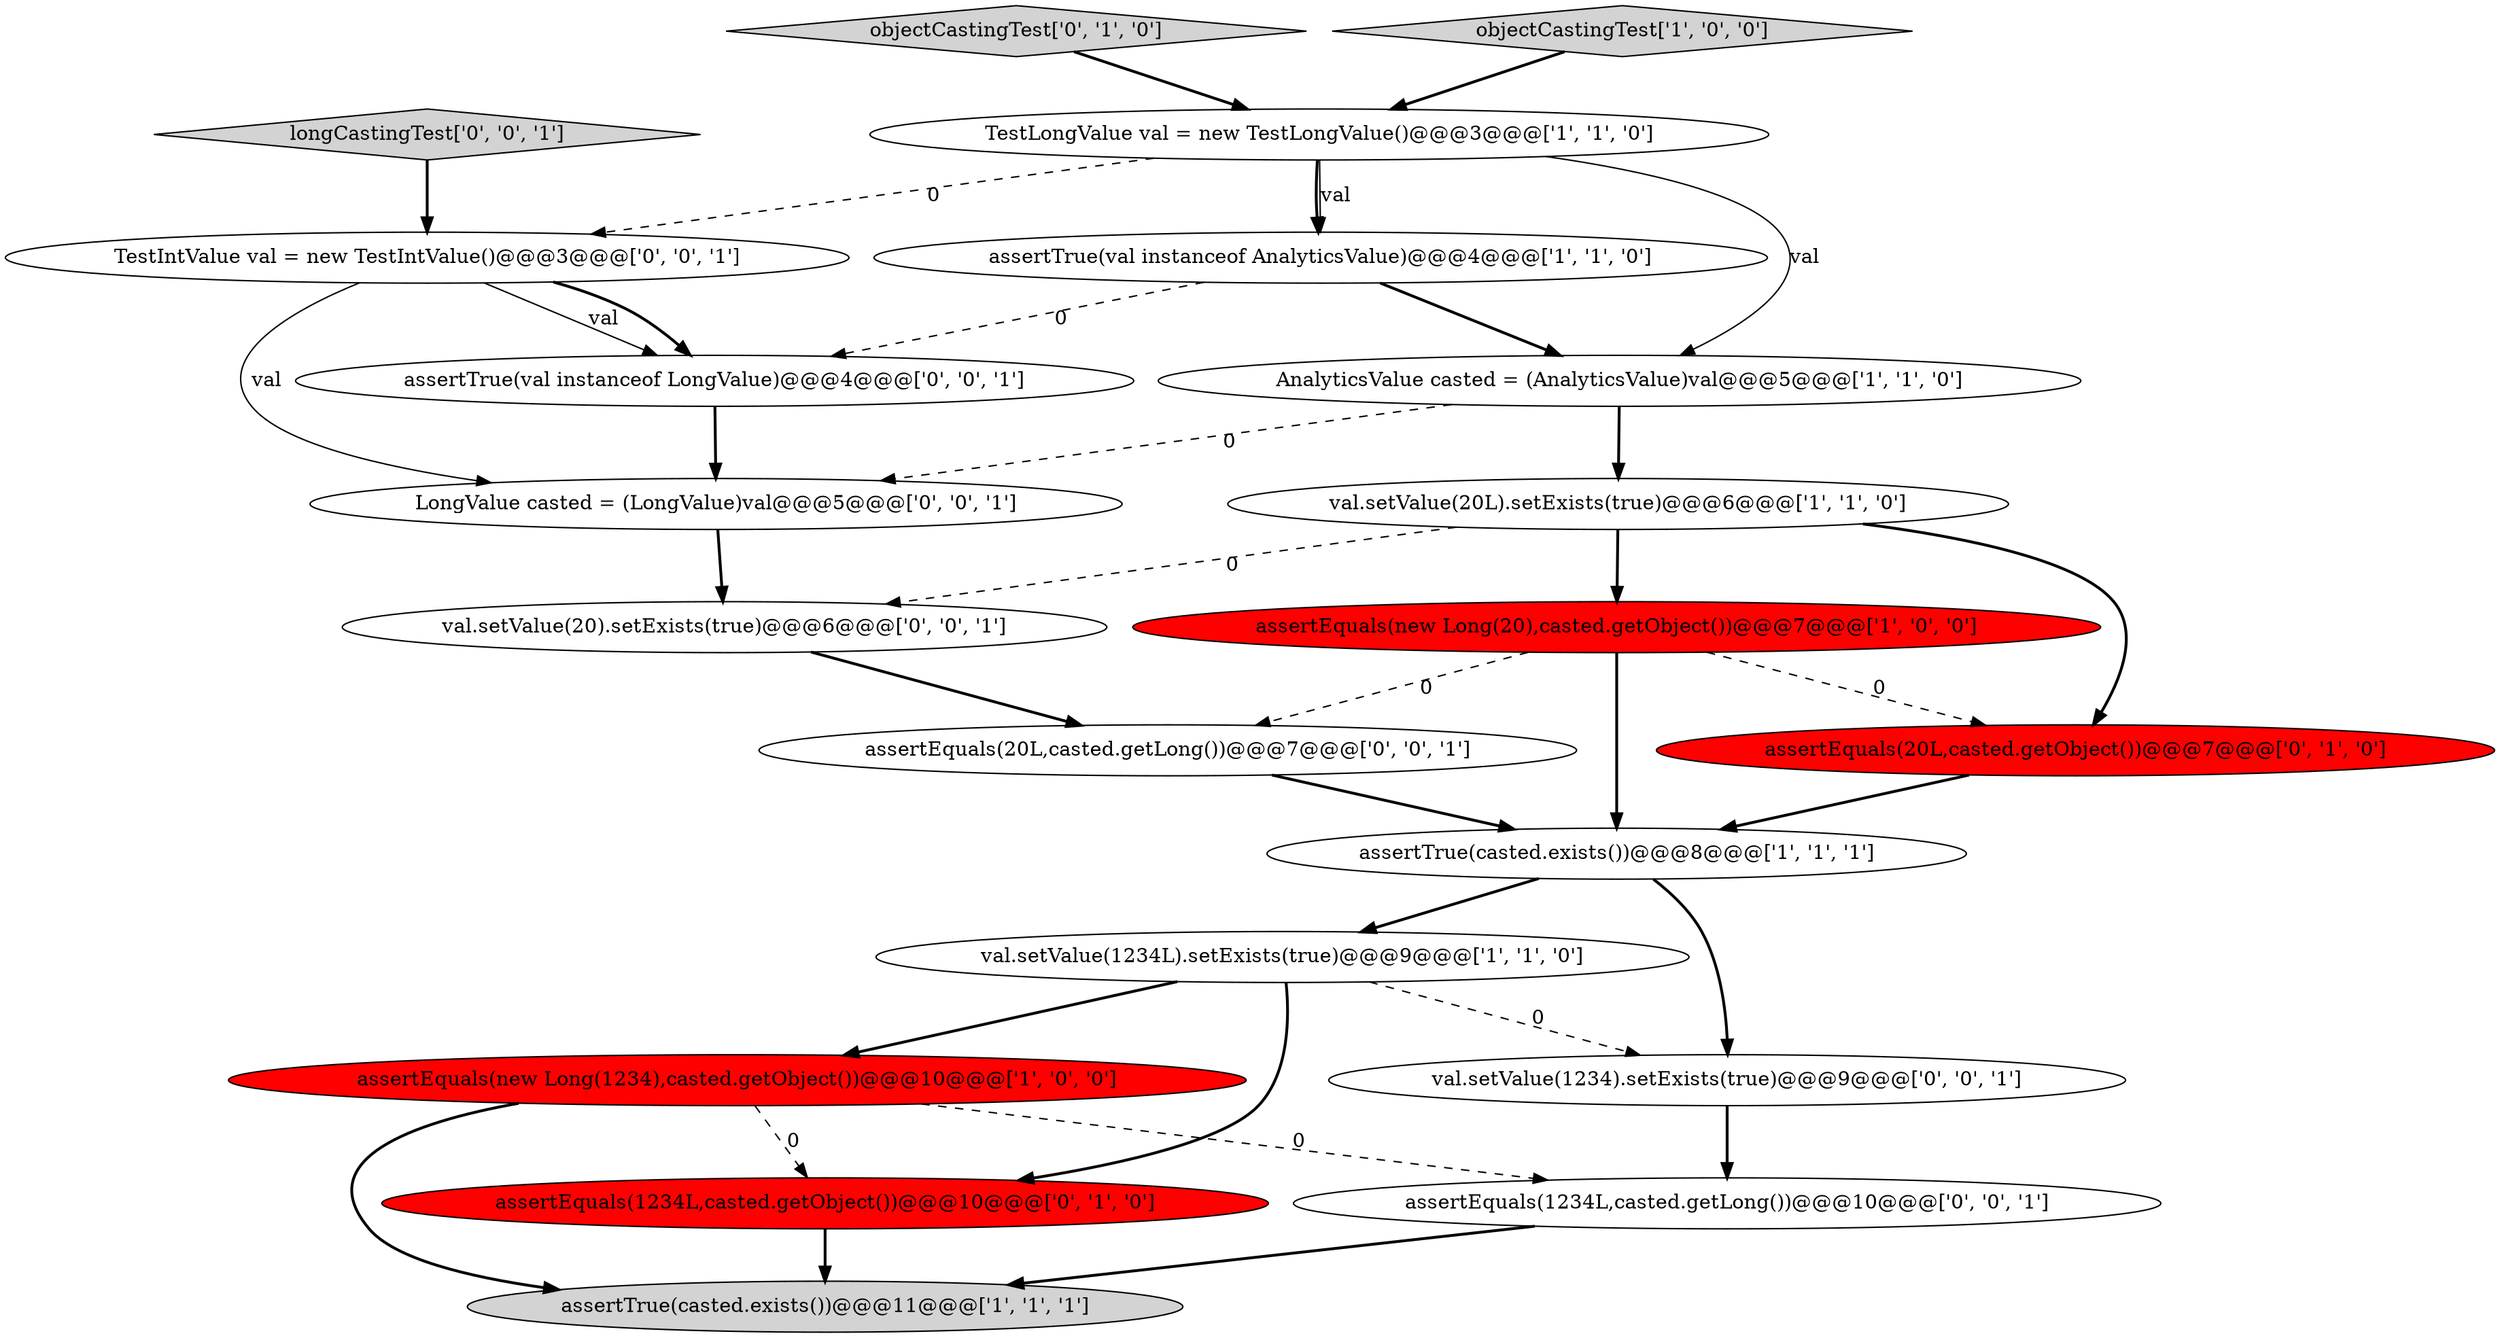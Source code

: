digraph {
17 [style = filled, label = "assertEquals(20L,casted.getLong())@@@7@@@['0', '0', '1']", fillcolor = white, shape = ellipse image = "AAA0AAABBB3BBB"];
11 [style = filled, label = "objectCastingTest['0', '1', '0']", fillcolor = lightgray, shape = diamond image = "AAA0AAABBB2BBB"];
5 [style = filled, label = "val.setValue(1234L).setExists(true)@@@9@@@['1', '1', '0']", fillcolor = white, shape = ellipse image = "AAA0AAABBB1BBB"];
14 [style = filled, label = "val.setValue(20).setExists(true)@@@6@@@['0', '0', '1']", fillcolor = white, shape = ellipse image = "AAA0AAABBB3BBB"];
16 [style = filled, label = "TestIntValue val = new TestIntValue()@@@3@@@['0', '0', '1']", fillcolor = white, shape = ellipse image = "AAA0AAABBB3BBB"];
0 [style = filled, label = "assertEquals(new Long(1234),casted.getObject())@@@10@@@['1', '0', '0']", fillcolor = red, shape = ellipse image = "AAA1AAABBB1BBB"];
20 [style = filled, label = "assertTrue(val instanceof LongValue)@@@4@@@['0', '0', '1']", fillcolor = white, shape = ellipse image = "AAA0AAABBB3BBB"];
19 [style = filled, label = "LongValue casted = (LongValue)val@@@5@@@['0', '0', '1']", fillcolor = white, shape = ellipse image = "AAA0AAABBB3BBB"];
3 [style = filled, label = "AnalyticsValue casted = (AnalyticsValue)val@@@5@@@['1', '1', '0']", fillcolor = white, shape = ellipse image = "AAA0AAABBB1BBB"];
4 [style = filled, label = "objectCastingTest['1', '0', '0']", fillcolor = lightgray, shape = diamond image = "AAA0AAABBB1BBB"];
8 [style = filled, label = "assertEquals(new Long(20),casted.getObject())@@@7@@@['1', '0', '0']", fillcolor = red, shape = ellipse image = "AAA1AAABBB1BBB"];
2 [style = filled, label = "TestLongValue val = new TestLongValue()@@@3@@@['1', '1', '0']", fillcolor = white, shape = ellipse image = "AAA0AAABBB1BBB"];
15 [style = filled, label = "longCastingTest['0', '0', '1']", fillcolor = lightgray, shape = diamond image = "AAA0AAABBB3BBB"];
1 [style = filled, label = "assertTrue(casted.exists())@@@8@@@['1', '1', '1']", fillcolor = white, shape = ellipse image = "AAA0AAABBB1BBB"];
9 [style = filled, label = "assertTrue(casted.exists())@@@11@@@['1', '1', '1']", fillcolor = lightgray, shape = ellipse image = "AAA0AAABBB1BBB"];
12 [style = filled, label = "assertEquals(1234L,casted.getObject())@@@10@@@['0', '1', '0']", fillcolor = red, shape = ellipse image = "AAA1AAABBB2BBB"];
13 [style = filled, label = "assertEquals(1234L,casted.getLong())@@@10@@@['0', '0', '1']", fillcolor = white, shape = ellipse image = "AAA0AAABBB3BBB"];
6 [style = filled, label = "assertTrue(val instanceof AnalyticsValue)@@@4@@@['1', '1', '0']", fillcolor = white, shape = ellipse image = "AAA0AAABBB1BBB"];
18 [style = filled, label = "val.setValue(1234).setExists(true)@@@9@@@['0', '0', '1']", fillcolor = white, shape = ellipse image = "AAA0AAABBB3BBB"];
7 [style = filled, label = "val.setValue(20L).setExists(true)@@@6@@@['1', '1', '0']", fillcolor = white, shape = ellipse image = "AAA0AAABBB1BBB"];
10 [style = filled, label = "assertEquals(20L,casted.getObject())@@@7@@@['0', '1', '0']", fillcolor = red, shape = ellipse image = "AAA1AAABBB2BBB"];
1->5 [style = bold, label=""];
6->3 [style = bold, label=""];
0->9 [style = bold, label=""];
8->10 [style = dashed, label="0"];
17->1 [style = bold, label=""];
7->10 [style = bold, label=""];
6->20 [style = dashed, label="0"];
2->6 [style = bold, label=""];
7->14 [style = dashed, label="0"];
14->17 [style = bold, label=""];
1->18 [style = bold, label=""];
2->6 [style = solid, label="val"];
4->2 [style = bold, label=""];
0->12 [style = dashed, label="0"];
5->18 [style = dashed, label="0"];
7->8 [style = bold, label=""];
12->9 [style = bold, label=""];
15->16 [style = bold, label=""];
11->2 [style = bold, label=""];
3->19 [style = dashed, label="0"];
8->1 [style = bold, label=""];
16->20 [style = solid, label="val"];
19->14 [style = bold, label=""];
5->0 [style = bold, label=""];
3->7 [style = bold, label=""];
5->12 [style = bold, label=""];
2->16 [style = dashed, label="0"];
16->19 [style = solid, label="val"];
0->13 [style = dashed, label="0"];
18->13 [style = bold, label=""];
8->17 [style = dashed, label="0"];
13->9 [style = bold, label=""];
20->19 [style = bold, label=""];
10->1 [style = bold, label=""];
16->20 [style = bold, label=""];
2->3 [style = solid, label="val"];
}
